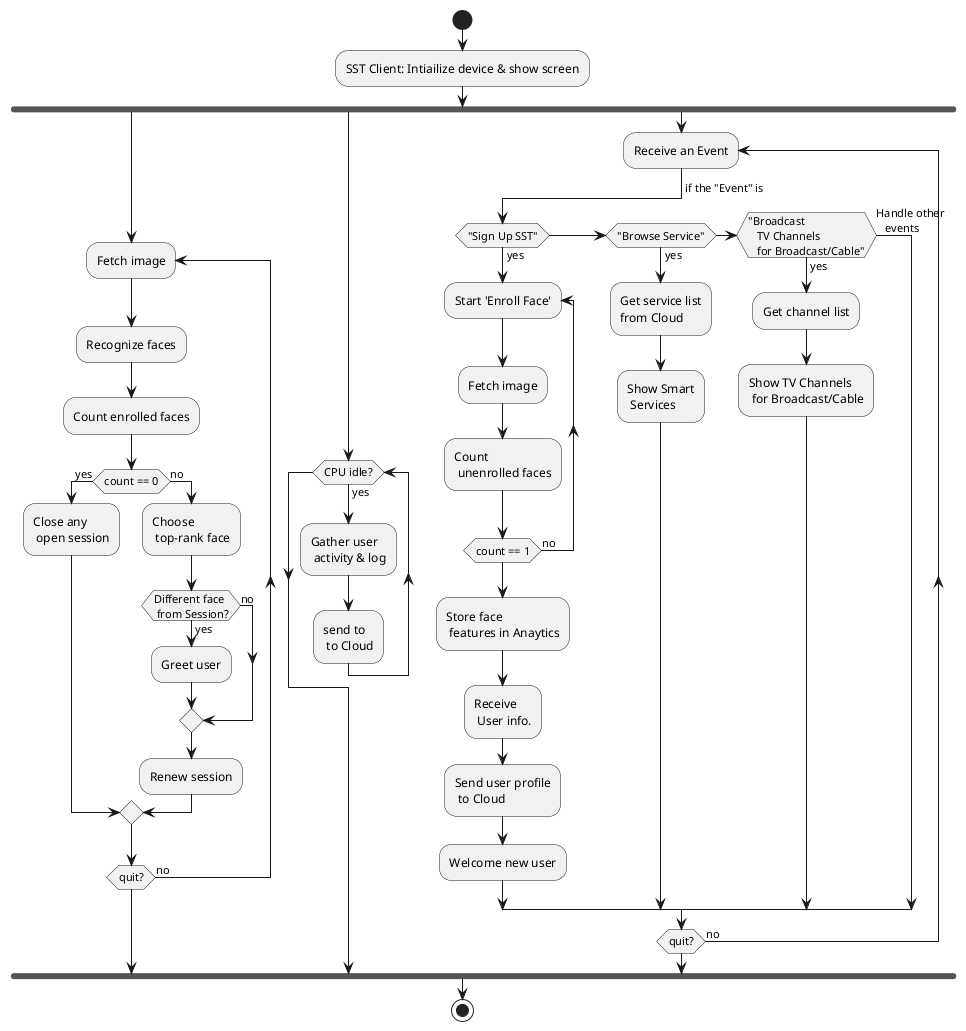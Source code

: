 @startuml
start
:SST Client: Intiailize device & show screen;

fork

repeat:Fetch image;
  :Recognize faces;

  :Count enrolled faces;

  if (count == 0) then (yes)
    :Close any
     open session;
  else (no)
    ' TODO: use profiles for right search
    :Choose
     top-rank face;
    if (Different face\n from Session?) then (yes)
      :Greet user;
    else (no)
    endif
    :Renew session;
  endif
repeat while (quit?) is (no)

fork again

while (CPU idle?) is (yes)
  :Gather user
   activity & log;
  :send to
   to Cloud;
endwhile

fork again

repeat:Receive an Event;

  -> if the "Event" is;

  if ("Sign Up SST") then (yes)
    repeat:Start 'Enroll Face';
      :Fetch image;
      :Count 
       unenrolled faces;
    repeat while (count == 1) is (no)
    :Store face
     features in Anaytics;
    :Receive
     User info.;
    :Send user profile
     to Cloud;
    :Welcome new user;
  elseif ("Browse Service") then (yes)
    :Get service list
    from Cloud;

    :Show Smart
     Services;
  elseif ("Broadcast
   TV Channels
   for Broadcast/Cable") then (yes)
    :Get channel list;

    :Show TV Channels
     for Broadcast/Cable;
  else (Handle other
   events)
  endif

repeat while (quit?) is (no)
 

endfork

stop
@enduml
